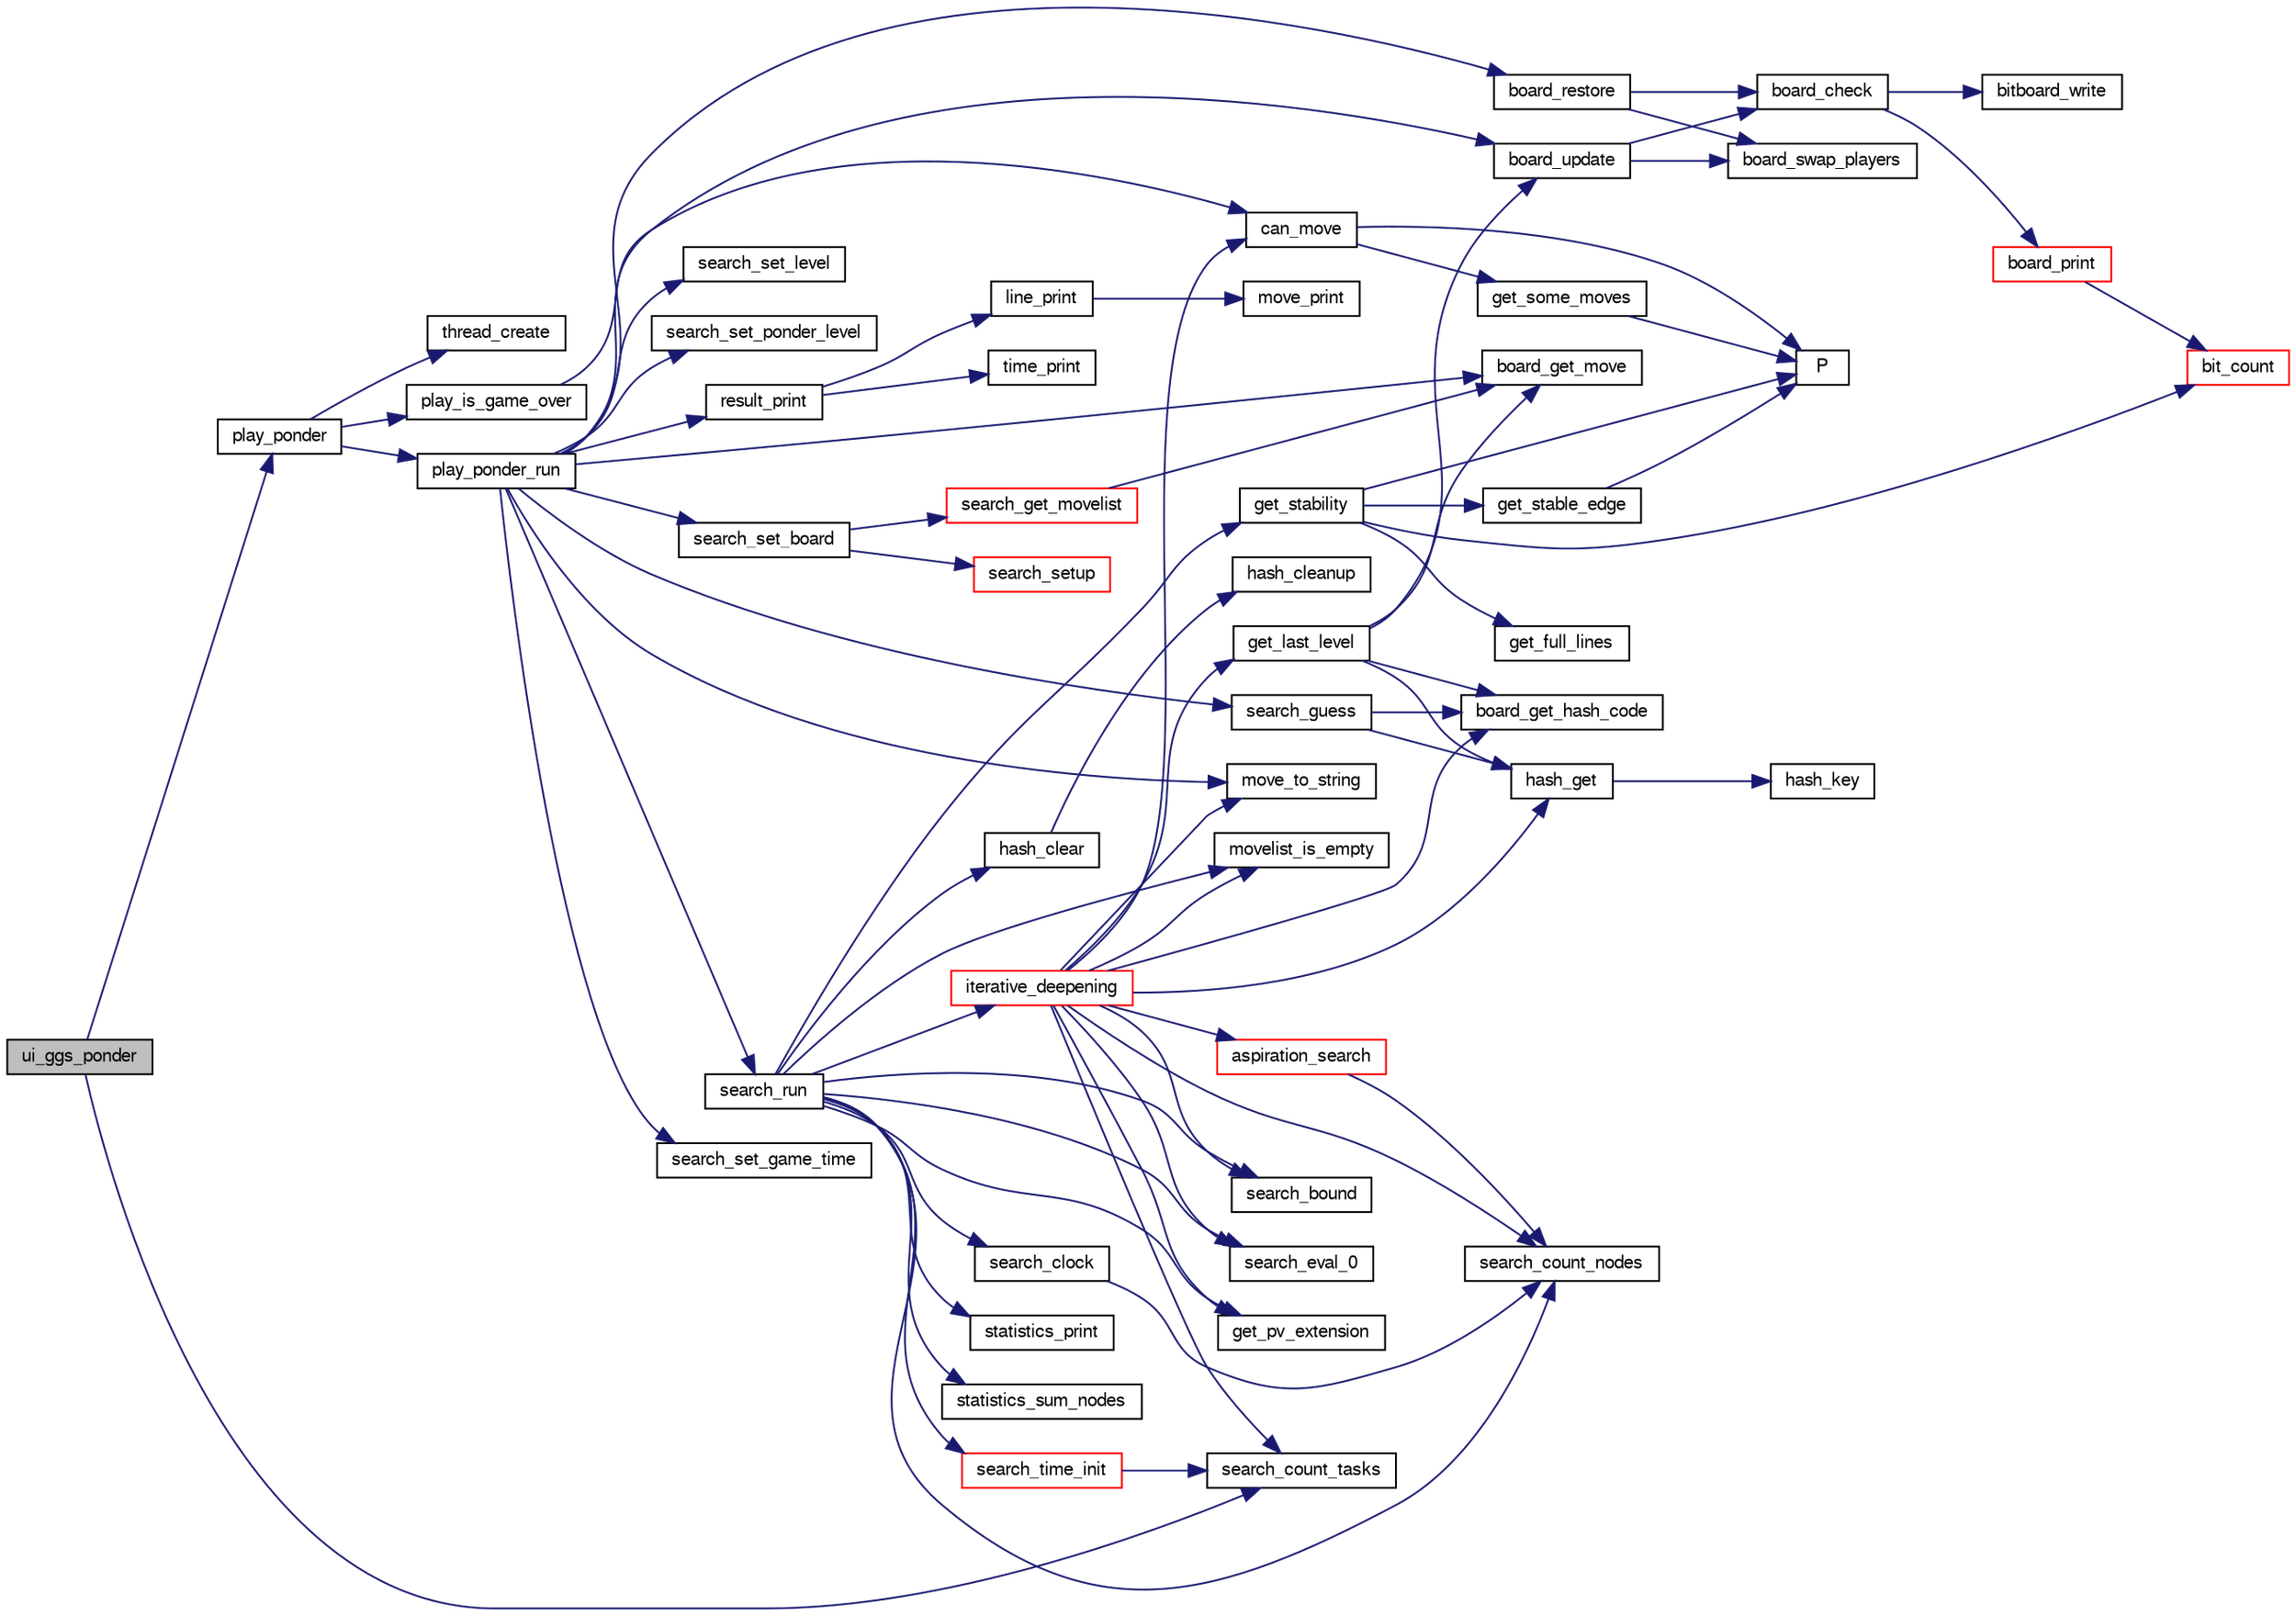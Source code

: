 digraph "ui_ggs_ponder"
{
 // LATEX_PDF_SIZE
  bgcolor="transparent";
  edge [fontname="FreeSans",fontsize="10",labelfontname="FreeSans",labelfontsize="10"];
  node [fontname="FreeSans",fontsize="10",shape=record];
  rankdir="LR";
  Node1 [label="ui_ggs_ponder",height=0.2,width=0.4,color="black", fillcolor="grey75", style="filled", fontcolor="black",tooltip="ui_ggs_ponder"];
  Node1 -> Node2 [color="midnightblue",fontsize="10",style="solid",fontname="FreeSans"];
  Node2 [label="play_ponder",height=0.2,width=0.4,color="black",URL="$play_8c.html#a391455b9715193a13afe7d863734893f",tooltip="Ponder."];
  Node2 -> Node3 [color="midnightblue",fontsize="10",style="solid",fontname="FreeSans"];
  Node3 [label="play_is_game_over",height=0.2,width=0.4,color="black",URL="$play_8c.html#ad8fbdebca393fc37414e594b098650b3",tooltip="Check if game is over."];
  Node3 -> Node4 [color="midnightblue",fontsize="10",style="solid",fontname="FreeSans"];
  Node4 [label="can_move",height=0.2,width=0.4,color="black",URL="$board_8c.html#ae1a532d6eaa0e55357d0f4b9cd659b88",tooltip="Check if a player can move."];
  Node4 -> Node5 [color="midnightblue",fontsize="10",style="solid",fontname="FreeSans"];
  Node5 [label="get_some_moves",height=0.2,width=0.4,color="black",URL="$board_8c.html#a5db071e3e4d26a0b7d6425bb6333dd7f",tooltip="Get a part of the moves."];
  Node5 -> Node6 [color="midnightblue",fontsize="10",style="solid",fontname="FreeSans"];
  Node6 [label="P",height=0.2,width=0.4,color="black",URL="$generate__flip_8c.html#a11481f01e169aee1117c83a352c22222",tooltip=" "];
  Node4 -> Node6 [color="midnightblue",fontsize="10",style="solid",fontname="FreeSans"];
  Node2 -> Node7 [color="midnightblue",fontsize="10",style="solid",fontname="FreeSans"];
  Node7 [label="play_ponder_run",height=0.2,width=0.4,color="black",URL="$play_8c.html#a6a826d8e8634b46e269daeed05de785c",tooltip="do ponderation."];
  Node7 -> Node8 [color="midnightblue",fontsize="10",style="solid",fontname="FreeSans"];
  Node8 [label="board_get_move",height=0.2,width=0.4,color="black",URL="$board_8c.html#a3b5748c109770fe228ea15b562c0f113",tooltip="Compute a move."];
  Node7 -> Node9 [color="midnightblue",fontsize="10",style="solid",fontname="FreeSans"];
  Node9 [label="board_restore",height=0.2,width=0.4,color="black",URL="$board_8c.html#a101af447b84baa302b94c56822618f22",tooltip="Restore a board."];
  Node9 -> Node10 [color="midnightblue",fontsize="10",style="solid",fontname="FreeSans"];
  Node10 [label="board_check",height=0.2,width=0.4,color="black",URL="$board_8c.html#a849436f17b60e89ed91f8e5013ed9d04",tooltip="Check board consistency."];
  Node10 -> Node11 [color="midnightblue",fontsize="10",style="solid",fontname="FreeSans"];
  Node11 [label="bitboard_write",height=0.2,width=0.4,color="black",URL="$bit_8c.html#a519b18f67de9b8edbd98f687a13b45f5",tooltip="Print an unsigned long long as a board."];
  Node10 -> Node12 [color="midnightblue",fontsize="10",style="solid",fontname="FreeSans"];
  Node12 [label="board_print",height=0.2,width=0.4,color="red",URL="$board_8c.html#a27ccb92684d9e7194eeb3bc34311ad55",tooltip="Print out the board."];
  Node12 -> Node13 [color="midnightblue",fontsize="10",style="solid",fontname="FreeSans"];
  Node13 [label="bit_count",height=0.2,width=0.4,color="red",URL="$bit_8c.html#a830fec0a90989da1f1900ff609b92167",tooltip="Count the number of bits set to one in an unsigned long long."];
  Node9 -> Node17 [color="midnightblue",fontsize="10",style="solid",fontname="FreeSans"];
  Node17 [label="board_swap_players",height=0.2,width=0.4,color="black",URL="$board_8c.html#a4d389fb0245969a39744349230ce7703",tooltip="Swap players."];
  Node7 -> Node18 [color="midnightblue",fontsize="10",style="solid",fontname="FreeSans"];
  Node18 [label="board_update",height=0.2,width=0.4,color="black",URL="$board_8c.html#a2d24dea46d67d71b1d9fe9f515d8d675",tooltip="Update a board."];
  Node18 -> Node10 [color="midnightblue",fontsize="10",style="solid",fontname="FreeSans"];
  Node18 -> Node17 [color="midnightblue",fontsize="10",style="solid",fontname="FreeSans"];
  Node7 -> Node19 [color="midnightblue",fontsize="10",style="solid",fontname="FreeSans"];
  Node19 [label="move_to_string",height=0.2,width=0.4,color="black",URL="$move_8c.html#a5d61a3318dc80a3171250974a921055d",tooltip="Print out a move."];
  Node7 -> Node20 [color="midnightblue",fontsize="10",style="solid",fontname="FreeSans"];
  Node20 [label="result_print",height=0.2,width=0.4,color="black",URL="$search_8c.html#a67ebbff0df886828d1dd767a949c7a15",tooltip="Print the current search result."];
  Node20 -> Node21 [color="midnightblue",fontsize="10",style="solid",fontname="FreeSans"];
  Node21 [label="line_print",height=0.2,width=0.4,color="black",URL="$move_8c.html#a0ae53ce219676b29cf33f8e7586f75a9",tooltip="Print a move sequence."];
  Node21 -> Node22 [color="midnightblue",fontsize="10",style="solid",fontname="FreeSans"];
  Node22 [label="move_print",height=0.2,width=0.4,color="black",URL="$move_8c.html#a2ec4fa6e50ff377157eddba43ff1d010",tooltip="Print out a move."];
  Node20 -> Node23 [color="midnightblue",fontsize="10",style="solid",fontname="FreeSans"];
  Node23 [label="time_print",height=0.2,width=0.4,color="black",URL="$util_8c.html#a0379cb7b898e08489b0dcda99430ef96",tooltip="Print time as \"D:HH:MM:SS.CC\"."];
  Node7 -> Node24 [color="midnightblue",fontsize="10",style="solid",fontname="FreeSans"];
  Node24 [label="search_guess",height=0.2,width=0.4,color="black",URL="$search_8c.html#a9fa359ba4258797eb3d62436c72a5821",tooltip="Guess the bestmove of a given board."];
  Node24 -> Node25 [color="midnightblue",fontsize="10",style="solid",fontname="FreeSans"];
  Node25 [label="board_get_hash_code",height=0.2,width=0.4,color="black",URL="$board_8c.html#a0e6cff6e714bcb714e2b9b2d7b9fbec6",tooltip="Compute a hash code."];
  Node24 -> Node26 [color="midnightblue",fontsize="10",style="solid",fontname="FreeSans"];
  Node26 [label="hash_get",height=0.2,width=0.4,color="black",URL="$hash-lock-free_8c.html#a6f54ce833279fec9ac110dcce45565ad",tooltip="Find an hash table entry according to the evaluated board hash codes."];
  Node26 -> Node27 [color="midnightblue",fontsize="10",style="solid",fontname="FreeSans"];
  Node27 [label="hash_key",height=0.2,width=0.4,color="black",URL="$hash-lock-free_8c.html#aeafd0b4e6665b357afcff5dd30723c15",tooltip="Transform hash data into a 64 bits key."];
  Node7 -> Node28 [color="midnightblue",fontsize="10",style="solid",fontname="FreeSans"];
  Node28 [label="search_run",height=0.2,width=0.4,color="black",URL="$root_8c.html#ae8b727693fc7a90e504bd8abec158c84",tooltip="Search the bestmove of a given board."];
  Node28 -> Node29 [color="midnightblue",fontsize="10",style="solid",fontname="FreeSans"];
  Node29 [label="get_pv_extension",height=0.2,width=0.4,color="black",URL="$search_8c.html#a7859966133ce35e30a9ffd76093ca1c7",tooltip="Compute the pv_extension."];
  Node28 -> Node30 [color="midnightblue",fontsize="10",style="solid",fontname="FreeSans"];
  Node30 [label="get_stability",height=0.2,width=0.4,color="black",URL="$board_8c.html#a60e2b7416c26d30fd43e091c954d43b8",tooltip="Estimate the stability."];
  Node30 -> Node13 [color="midnightblue",fontsize="10",style="solid",fontname="FreeSans"];
  Node30 -> Node31 [color="midnightblue",fontsize="10",style="solid",fontname="FreeSans"];
  Node31 [label="get_full_lines",height=0.2,width=0.4,color="black",URL="$board_8c.html#a95361f5ad60bdcee3139f74bf3f111b7",tooltip="Get full lines."];
  Node30 -> Node32 [color="midnightblue",fontsize="10",style="solid",fontname="FreeSans"];
  Node32 [label="get_stable_edge",height=0.2,width=0.4,color="black",URL="$board_8c.html#a2d71c0e083142ec8316c0df0b2e83e42",tooltip="Get stable edge."];
  Node32 -> Node6 [color="midnightblue",fontsize="10",style="solid",fontname="FreeSans"];
  Node30 -> Node6 [color="midnightblue",fontsize="10",style="solid",fontname="FreeSans"];
  Node28 -> Node33 [color="midnightblue",fontsize="10",style="solid",fontname="FreeSans"];
  Node33 [label="hash_clear",height=0.2,width=0.4,color="black",URL="$hash-lock-free_8c.html#a8e816e06f47bd2f37528bef5ae64cf8d",tooltip="Clear the hashtable."];
  Node33 -> Node34 [color="midnightblue",fontsize="10",style="solid",fontname="FreeSans"];
  Node34 [label="hash_cleanup",height=0.2,width=0.4,color="black",URL="$hash-lock-free_8c.html#aab69792f6f434c8466eca07c469850f1",tooltip="Clear the hashtable."];
  Node28 -> Node35 [color="midnightblue",fontsize="10",style="solid",fontname="FreeSans"];
  Node35 [label="iterative_deepening",height=0.2,width=0.4,color="red",URL="$root_8c.html#a0e77250a21e5f5d70917a5356c22f5f3",tooltip="Iterative deepening."];
  Node35 -> Node36 [color="midnightblue",fontsize="10",style="solid",fontname="FreeSans"];
  Node36 [label="aspiration_search",height=0.2,width=0.4,color="red",URL="$root_8c.html#ad7e7acc5e26be0248b45eff34678ee3b",tooltip="Aspiration window."];
  Node36 -> Node119 [color="midnightblue",fontsize="10",style="solid",fontname="FreeSans"];
  Node119 [label="search_count_nodes",height=0.2,width=0.4,color="black",URL="$search_8c.html#a66fbe49d1b42845bef2a07d0219a525c",tooltip="Return the number of nodes searched."];
  Node35 -> Node25 [color="midnightblue",fontsize="10",style="solid",fontname="FreeSans"];
  Node35 -> Node4 [color="midnightblue",fontsize="10",style="solid",fontname="FreeSans"];
  Node35 -> Node156 [color="midnightblue",fontsize="10",style="solid",fontname="FreeSans"];
  Node156 [label="get_last_level",height=0.2,width=0.4,color="black",URL="$root_8c.html#a80faf8cf7370a25a3c903ba70ed1f99b",tooltip="Retrieve the last level of the search."];
  Node156 -> Node25 [color="midnightblue",fontsize="10",style="solid",fontname="FreeSans"];
  Node156 -> Node8 [color="midnightblue",fontsize="10",style="solid",fontname="FreeSans"];
  Node156 -> Node18 [color="midnightblue",fontsize="10",style="solid",fontname="FreeSans"];
  Node156 -> Node26 [color="midnightblue",fontsize="10",style="solid",fontname="FreeSans"];
  Node35 -> Node29 [color="midnightblue",fontsize="10",style="solid",fontname="FreeSans"];
  Node35 -> Node26 [color="midnightblue",fontsize="10",style="solid",fontname="FreeSans"];
  Node35 -> Node19 [color="midnightblue",fontsize="10",style="solid",fontname="FreeSans"];
  Node35 -> Node55 [color="midnightblue",fontsize="10",style="solid",fontname="FreeSans"];
  Node55 [label="movelist_is_empty",height=0.2,width=0.4,color="black",URL="$move_8c.html#a13dc373d7c20c99db5dfbc1b70e20d15",tooltip="Check if the list is empty."];
  Node35 -> Node151 [color="midnightblue",fontsize="10",style="solid",fontname="FreeSans"];
  Node151 [label="search_bound",height=0.2,width=0.4,color="black",URL="$root_8c.html#abd96ac683822561d0ca3e2981a6585da",tooltip="bound root scores according to stable squares"];
  Node35 -> Node119 [color="midnightblue",fontsize="10",style="solid",fontname="FreeSans"];
  Node35 -> Node160 [color="midnightblue",fontsize="10",style="solid",fontname="FreeSans"];
  Node160 [label="search_count_tasks",height=0.2,width=0.4,color="black",URL="$search_8c.html#abd4fe1079f4e08e92ebc3ebf3281654f",tooltip="Count the number of tasks used in parallel search."];
  Node35 -> Node90 [color="midnightblue",fontsize="10",style="solid",fontname="FreeSans"];
  Node90 [label="search_eval_0",height=0.2,width=0.4,color="black",URL="$midgame_8c.html#a35172421197c3d988a7ea86009a777c9",tooltip="evaluate a midgame position with the evaluation function."];
  Node28 -> Node55 [color="midnightblue",fontsize="10",style="solid",fontname="FreeSans"];
  Node28 -> Node151 [color="midnightblue",fontsize="10",style="solid",fontname="FreeSans"];
  Node28 -> Node121 [color="midnightblue",fontsize="10",style="solid",fontname="FreeSans"];
  Node121 [label="search_clock",height=0.2,width=0.4,color="black",URL="$search_8c.html#a5710e38d5c67dd03d99307b442d00a63",tooltip="Return the time spent by the search."];
  Node121 -> Node119 [color="midnightblue",fontsize="10",style="solid",fontname="FreeSans"];
  Node28 -> Node119 [color="midnightblue",fontsize="10",style="solid",fontname="FreeSans"];
  Node28 -> Node90 [color="midnightblue",fontsize="10",style="solid",fontname="FreeSans"];
  Node28 -> Node162 [color="midnightblue",fontsize="10",style="solid",fontname="FreeSans"];
  Node162 [label="search_time_init",height=0.2,width=0.4,color="red",URL="$search_8c.html#a0338bb851c866a94b8451004068fa394",tooltip="Initialize the alloted time."];
  Node162 -> Node160 [color="midnightblue",fontsize="10",style="solid",fontname="FreeSans"];
  Node28 -> Node163 [color="midnightblue",fontsize="10",style="solid",fontname="FreeSans"];
  Node163 [label="statistics_print",height=0.2,width=0.4,color="black",URL="$stats_8c.html#af15b5cd7664fb5e595189ba085486f45",tooltip="Print statistics."];
  Node28 -> Node164 [color="midnightblue",fontsize="10",style="solid",fontname="FreeSans"];
  Node164 [label="statistics_sum_nodes",height=0.2,width=0.4,color="black",URL="$stats_8c.html#a47fa8a262b1bbac35e09be17c9edda25",tooltip="Cumulate node counts from the last search."];
  Node7 -> Node165 [color="midnightblue",fontsize="10",style="solid",fontname="FreeSans"];
  Node165 [label="search_set_board",height=0.2,width=0.4,color="black",URL="$search_8c.html#a99ecde00b1e5da1b9366b69ec1971568",tooltip="Set the board to analyze."];
  Node165 -> Node113 [color="midnightblue",fontsize="10",style="solid",fontname="FreeSans"];
  Node113 [label="search_get_movelist",height=0.2,width=0.4,color="red",URL="$search_8c.html#a507955218cafd96b85d29981f3ea6f8d",tooltip="Get a list of legal moves."];
  Node113 -> Node8 [color="midnightblue",fontsize="10",style="solid",fontname="FreeSans"];
  Node165 -> Node69 [color="midnightblue",fontsize="10",style="solid",fontname="FreeSans"];
  Node69 [label="search_setup",height=0.2,width=0.4,color="red",URL="$search_8c.html#ad93ea95428d09b19c1491ee9378ad2b3",tooltip="Set up various structure once the board has been set."];
  Node7 -> Node166 [color="midnightblue",fontsize="10",style="solid",fontname="FreeSans"];
  Node166 [label="search_set_game_time",height=0.2,width=0.4,color="black",URL="$search_8c.html#aff1b83c3891eb0c777f3dfc74ce5fb25",tooltip="set time to search."];
  Node7 -> Node167 [color="midnightblue",fontsize="10",style="solid",fontname="FreeSans"];
  Node167 [label="search_set_level",height=0.2,width=0.4,color="black",URL="$search_8c.html#a06bb5a695032b0cc1d8e8ca51e231ad7",tooltip="Set the search level."];
  Node7 -> Node168 [color="midnightblue",fontsize="10",style="solid",fontname="FreeSans"];
  Node168 [label="search_set_ponder_level",height=0.2,width=0.4,color="black",URL="$search_8c.html#ae5c6030d7b48a9afed29213289cc528c",tooltip="Set the search level while pondering."];
  Node2 -> Node169 [color="midnightblue",fontsize="10",style="solid",fontname="FreeSans"];
  Node169 [label="thread_create",height=0.2,width=0.4,color="black",URL="$util_8c.html#a5135c80b00fc096aff7c6b2d89020cc8",tooltip="Create a thread."];
  Node1 -> Node160 [color="midnightblue",fontsize="10",style="solid",fontname="FreeSans"];
}
